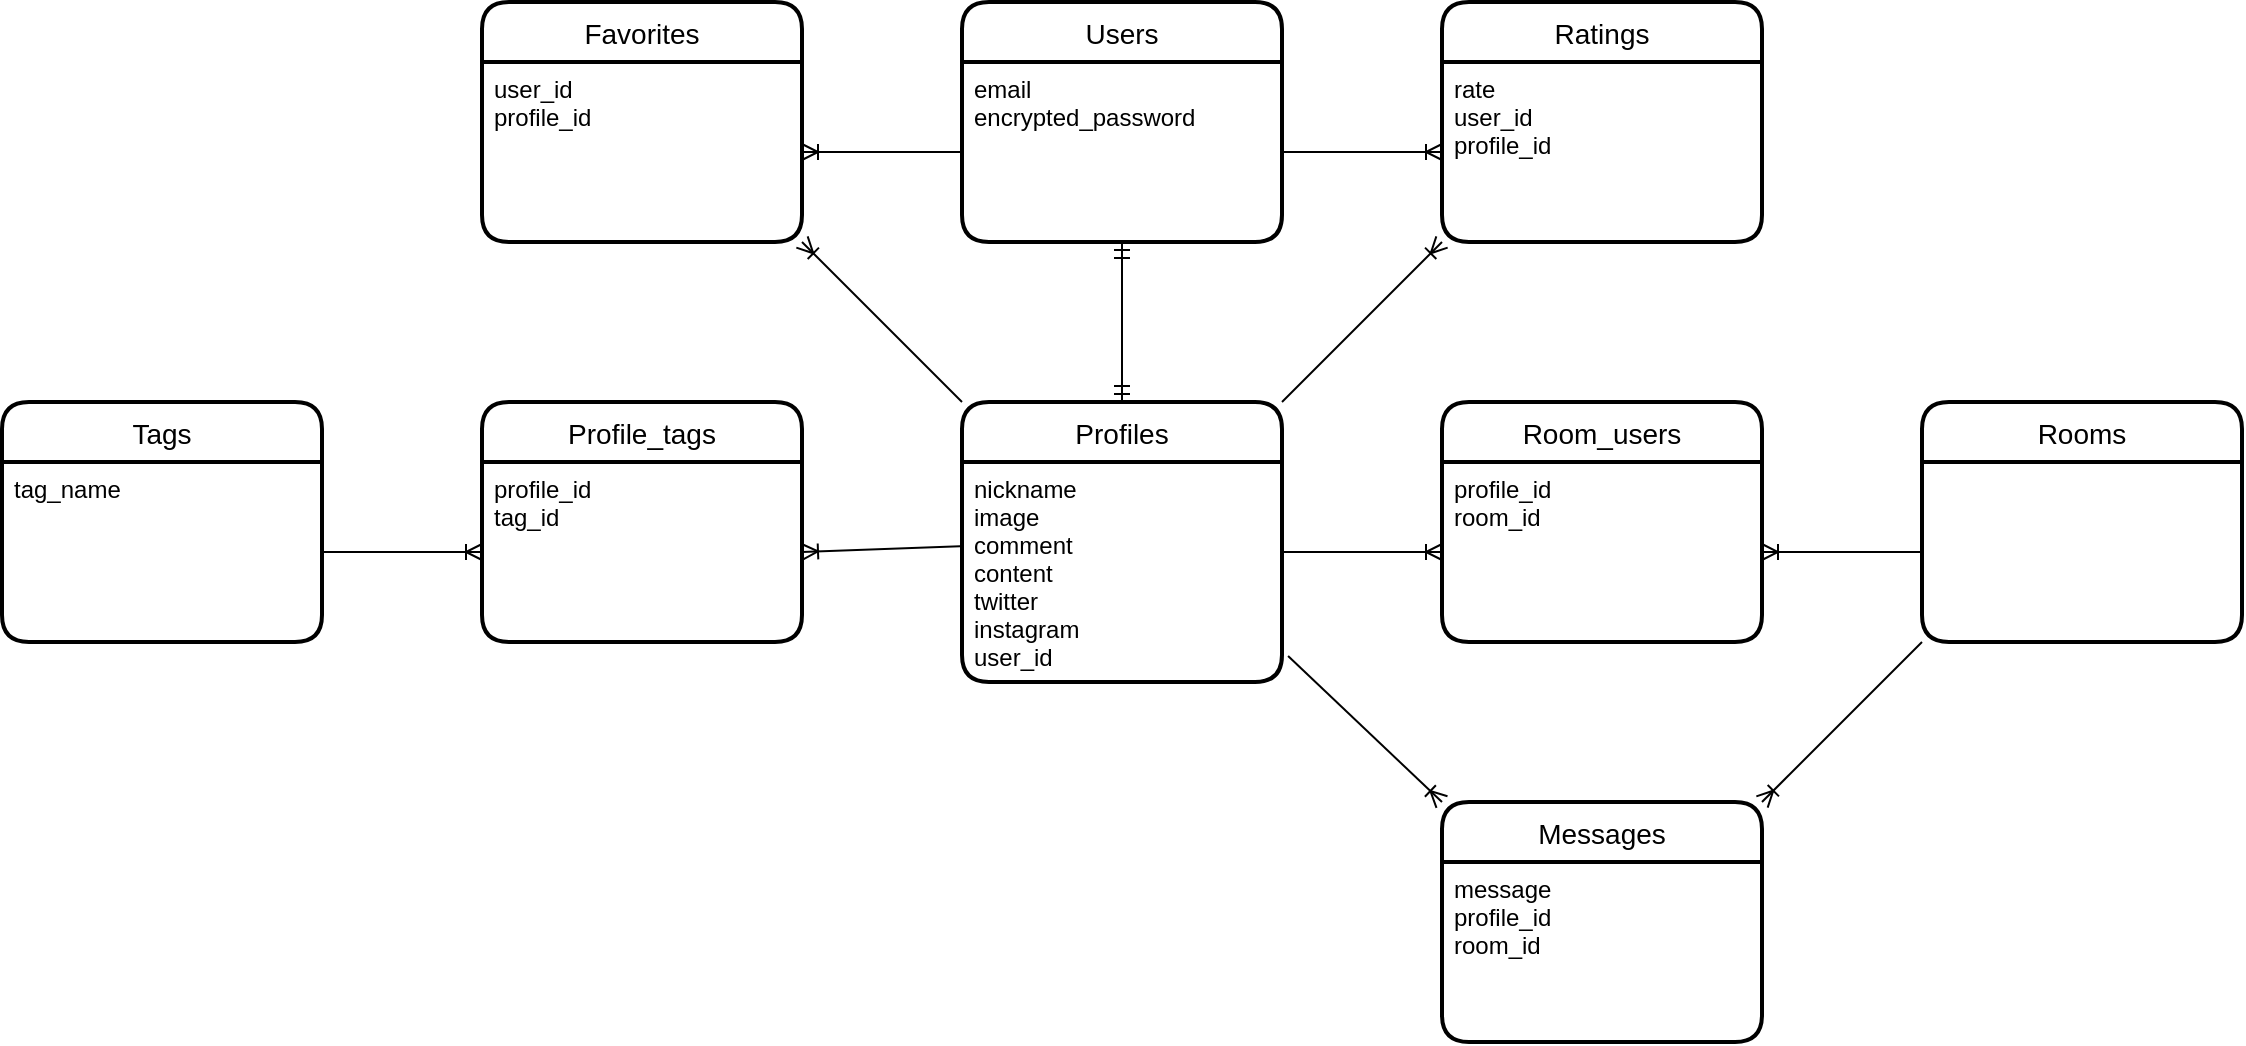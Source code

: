 <mxfile>
    <diagram id="bgjv4rO_vQirGPTdlRMo" name="ページ1">
        <mxGraphModel dx="1135" dy="680" grid="1" gridSize="10" guides="1" tooltips="1" connect="1" arrows="1" fold="1" page="1" pageScale="1" pageWidth="1169" pageHeight="827" math="0" shadow="0">
            <root>
                <mxCell id="0"/>
                <mxCell id="1" parent="0"/>
                <mxCell id="2" value="Users" style="swimlane;childLayout=stackLayout;horizontal=1;startSize=30;horizontalStack=0;rounded=1;fontSize=14;fontStyle=0;strokeWidth=2;resizeParent=0;resizeLast=1;shadow=0;dashed=0;align=center;" parent="1" vertex="1">
                    <mxGeometry x="520" y="200" width="160" height="120" as="geometry"/>
                </mxCell>
                <mxCell id="3" value="email&#10;encrypted_password" style="align=left;strokeColor=none;fillColor=none;spacingLeft=4;fontSize=12;verticalAlign=top;resizable=0;rotatable=0;part=1;" parent="2" vertex="1">
                    <mxGeometry y="30" width="160" height="90" as="geometry"/>
                </mxCell>
                <mxCell id="4" value="Profiles" style="swimlane;childLayout=stackLayout;horizontal=1;startSize=30;horizontalStack=0;rounded=1;fontSize=14;fontStyle=0;strokeWidth=2;resizeParent=0;resizeLast=1;shadow=0;dashed=0;align=center;" parent="1" vertex="1">
                    <mxGeometry x="520" y="400" width="160" height="140" as="geometry"/>
                </mxCell>
                <mxCell id="5" value="nickname&#10;image&#10;comment&#10;content&#10;twitter&#10;instagram&#10;user_id" style="align=left;strokeColor=none;fillColor=none;spacingLeft=4;fontSize=12;verticalAlign=top;resizable=0;rotatable=0;part=1;" parent="4" vertex="1">
                    <mxGeometry y="30" width="160" height="110" as="geometry"/>
                </mxCell>
                <mxCell id="10" value="Room_users" style="swimlane;childLayout=stackLayout;horizontal=1;startSize=30;horizontalStack=0;rounded=1;fontSize=14;fontStyle=0;strokeWidth=2;resizeParent=0;resizeLast=1;shadow=0;dashed=0;align=center;" parent="1" vertex="1">
                    <mxGeometry x="760" y="400" width="160" height="120" as="geometry"/>
                </mxCell>
                <mxCell id="11" value="profile_id&#10;room_id" style="align=left;strokeColor=none;fillColor=none;spacingLeft=4;fontSize=12;verticalAlign=top;resizable=0;rotatable=0;part=1;" parent="10" vertex="1">
                    <mxGeometry y="30" width="160" height="90" as="geometry"/>
                </mxCell>
                <mxCell id="12" value="Rooms" style="swimlane;childLayout=stackLayout;horizontal=1;startSize=30;horizontalStack=0;rounded=1;fontSize=14;fontStyle=0;strokeWidth=2;resizeParent=0;resizeLast=1;shadow=0;dashed=0;align=center;" parent="1" vertex="1">
                    <mxGeometry x="1000" y="400" width="160" height="120" as="geometry"/>
                </mxCell>
                <mxCell id="14" value="Messages" style="swimlane;childLayout=stackLayout;horizontal=1;startSize=30;horizontalStack=0;rounded=1;fontSize=14;fontStyle=0;strokeWidth=2;resizeParent=0;resizeLast=1;shadow=0;dashed=0;align=center;" parent="1" vertex="1">
                    <mxGeometry x="760" y="600" width="160" height="120" as="geometry"/>
                </mxCell>
                <mxCell id="15" value="message&#10;profile_id&#10;room_id" style="align=left;strokeColor=none;fillColor=none;spacingLeft=4;fontSize=12;verticalAlign=top;resizable=0;rotatable=0;part=1;" parent="14" vertex="1">
                    <mxGeometry y="30" width="160" height="90" as="geometry"/>
                </mxCell>
                <mxCell id="16" value="Tags" style="swimlane;childLayout=stackLayout;horizontal=1;startSize=30;horizontalStack=0;rounded=1;fontSize=14;fontStyle=0;strokeWidth=2;resizeParent=0;resizeLast=1;shadow=0;dashed=0;align=center;" parent="1" vertex="1">
                    <mxGeometry x="40" y="400" width="160" height="120" as="geometry"/>
                </mxCell>
                <mxCell id="17" value="tag_name" style="align=left;strokeColor=none;fillColor=none;spacingLeft=4;fontSize=12;verticalAlign=top;resizable=0;rotatable=0;part=1;" parent="16" vertex="1">
                    <mxGeometry y="30" width="160" height="90" as="geometry"/>
                </mxCell>
                <mxCell id="18" value="Profile_tags" style="swimlane;childLayout=stackLayout;horizontal=1;startSize=30;horizontalStack=0;rounded=1;fontSize=14;fontStyle=0;strokeWidth=2;resizeParent=0;resizeLast=1;shadow=0;dashed=0;align=center;" parent="1" vertex="1">
                    <mxGeometry x="280" y="400" width="160" height="120" as="geometry"/>
                </mxCell>
                <mxCell id="19" value="profile_id&#10;tag_id" style="align=left;strokeColor=none;fillColor=none;spacingLeft=4;fontSize=12;verticalAlign=top;resizable=0;rotatable=0;part=1;" parent="18" vertex="1">
                    <mxGeometry y="30" width="160" height="90" as="geometry"/>
                </mxCell>
                <mxCell id="22" value="Favorites" style="swimlane;childLayout=stackLayout;horizontal=1;startSize=30;horizontalStack=0;rounded=1;fontSize=14;fontStyle=0;strokeWidth=2;resizeParent=0;resizeLast=1;shadow=0;dashed=0;align=center;" parent="1" vertex="1">
                    <mxGeometry x="280" y="200" width="160" height="120" as="geometry"/>
                </mxCell>
                <mxCell id="23" value="user_id&#10;profile_id" style="align=left;strokeColor=none;fillColor=none;spacingLeft=4;fontSize=12;verticalAlign=top;resizable=0;rotatable=0;part=1;" parent="22" vertex="1">
                    <mxGeometry y="30" width="160" height="90" as="geometry"/>
                </mxCell>
                <mxCell id="26" value="" style="fontSize=12;html=1;endArrow=ERoneToMany;exitX=-0.006;exitY=0.383;exitDx=0;exitDy=0;entryX=1;entryY=0.5;entryDx=0;entryDy=0;exitPerimeter=0;" parent="1" source="5" target="19" edge="1">
                    <mxGeometry width="100" height="100" relative="1" as="geometry">
                        <mxPoint x="560" y="290" as="sourcePoint"/>
                        <mxPoint x="660" y="190" as="targetPoint"/>
                    </mxGeometry>
                </mxCell>
                <mxCell id="29" value="" style="edgeStyle=entityRelationEdgeStyle;fontSize=12;html=1;endArrow=ERoneToMany;exitX=1;exitY=0.5;exitDx=0;exitDy=0;entryX=0;entryY=0.5;entryDx=0;entryDy=0;" parent="1" source="17" target="19" edge="1">
                    <mxGeometry width="100" height="100" relative="1" as="geometry">
                        <mxPoint x="400" y="290" as="sourcePoint"/>
                        <mxPoint x="500" y="190" as="targetPoint"/>
                    </mxGeometry>
                </mxCell>
                <mxCell id="30" value="" style="fontSize=12;html=1;endArrow=ERmandOne;startArrow=ERmandOne;exitX=0.5;exitY=0;exitDx=0;exitDy=0;entryX=0.5;entryY=1;entryDx=0;entryDy=0;" parent="1" source="4" target="3" edge="1">
                    <mxGeometry width="100" height="100" relative="1" as="geometry">
                        <mxPoint x="580" y="290" as="sourcePoint"/>
                        <mxPoint x="680" y="190" as="targetPoint"/>
                    </mxGeometry>
                </mxCell>
                <mxCell id="33" value="" style="fontSize=12;html=1;endArrow=ERoneToMany;entryX=1;entryY=0.5;entryDx=0;entryDy=0;" parent="1" target="11" edge="1">
                    <mxGeometry width="100" height="100" relative="1" as="geometry">
                        <mxPoint x="1000" y="475" as="sourcePoint"/>
                        <mxPoint x="820" y="190" as="targetPoint"/>
                    </mxGeometry>
                </mxCell>
                <mxCell id="34" value="" style="edgeStyle=entityRelationEdgeStyle;fontSize=12;html=1;endArrow=ERoneToMany;entryX=0;entryY=0.5;entryDx=0;entryDy=0;" parent="1" target="11" edge="1">
                    <mxGeometry width="100" height="100" relative="1" as="geometry">
                        <mxPoint x="680" y="475" as="sourcePoint"/>
                        <mxPoint x="820" y="190" as="targetPoint"/>
                    </mxGeometry>
                </mxCell>
                <mxCell id="35" value="" style="fontSize=12;html=1;endArrow=ERoneToMany;entryX=0;entryY=0;entryDx=0;entryDy=0;exitX=1.019;exitY=0.882;exitDx=0;exitDy=0;exitPerimeter=0;" parent="1" source="5" target="14" edge="1">
                    <mxGeometry width="100" height="100" relative="1" as="geometry">
                        <mxPoint x="680" y="320" as="sourcePoint"/>
                        <mxPoint x="750" y="190" as="targetPoint"/>
                    </mxGeometry>
                </mxCell>
                <mxCell id="36" value="" style="fontSize=12;html=1;endArrow=ERoneToMany;exitX=0;exitY=1;exitDx=0;exitDy=0;entryX=1;entryY=0;entryDx=0;entryDy=0;" parent="1" source="12" target="14" edge="1">
                    <mxGeometry width="100" height="100" relative="1" as="geometry">
                        <mxPoint x="650" y="290" as="sourcePoint"/>
                        <mxPoint x="750" y="190" as="targetPoint"/>
                    </mxGeometry>
                </mxCell>
                <mxCell id="41" value="" style="edgeStyle=entityRelationEdgeStyle;fontSize=12;html=1;endArrow=ERoneToMany;exitX=0;exitY=0.5;exitDx=0;exitDy=0;entryX=1;entryY=0.5;entryDx=0;entryDy=0;" parent="1" source="3" target="23" edge="1">
                    <mxGeometry width="100" height="100" relative="1" as="geometry">
                        <mxPoint x="530" y="350" as="sourcePoint"/>
                        <mxPoint x="630" y="250" as="targetPoint"/>
                    </mxGeometry>
                </mxCell>
                <mxCell id="42" value="" style="fontSize=12;html=1;endArrow=ERoneToMany;exitX=0;exitY=0;exitDx=0;exitDy=0;entryX=1;entryY=1;entryDx=0;entryDy=0;" parent="1" source="4" target="23" edge="1">
                    <mxGeometry width="100" height="100" relative="1" as="geometry">
                        <mxPoint x="620" y="470" as="sourcePoint"/>
                        <mxPoint x="720" y="370" as="targetPoint"/>
                    </mxGeometry>
                </mxCell>
                <mxCell id="43" value="Ratings" style="swimlane;childLayout=stackLayout;horizontal=1;startSize=30;horizontalStack=0;rounded=1;fontSize=14;fontStyle=0;strokeWidth=2;resizeParent=0;resizeLast=1;shadow=0;dashed=0;align=center;" parent="1" vertex="1">
                    <mxGeometry x="760" y="200" width="160" height="120" as="geometry"/>
                </mxCell>
                <mxCell id="44" value="rate&#10;user_id&#10;profile_id" style="align=left;strokeColor=none;fillColor=none;spacingLeft=4;fontSize=12;verticalAlign=top;resizable=0;rotatable=0;part=1;" parent="43" vertex="1">
                    <mxGeometry y="30" width="160" height="90" as="geometry"/>
                </mxCell>
                <mxCell id="46" value="" style="edgeStyle=entityRelationEdgeStyle;fontSize=12;html=1;endArrow=ERoneToMany;exitX=1;exitY=0.5;exitDx=0;exitDy=0;entryX=0;entryY=0.5;entryDx=0;entryDy=0;" parent="1" source="3" target="44" edge="1">
                    <mxGeometry width="100" height="100" relative="1" as="geometry">
                        <mxPoint x="590" y="560" as="sourcePoint"/>
                        <mxPoint x="690" y="460" as="targetPoint"/>
                    </mxGeometry>
                </mxCell>
                <mxCell id="47" value="" style="fontSize=12;html=1;endArrow=ERoneToMany;exitX=1;exitY=0;exitDx=0;exitDy=0;entryX=0;entryY=1;entryDx=0;entryDy=0;" parent="1" source="4" target="44" edge="1">
                    <mxGeometry width="100" height="100" relative="1" as="geometry">
                        <mxPoint x="590" y="560" as="sourcePoint"/>
                        <mxPoint x="690" y="460" as="targetPoint"/>
                    </mxGeometry>
                </mxCell>
            </root>
        </mxGraphModel>
    </diagram>
    <diagram id="GsAo3sYDWNk52j11oNgl" name="ページ2">
        <mxGraphModel dx="693" dy="680" grid="1" gridSize="10" guides="1" tooltips="1" connect="1" arrows="1" fold="1" page="1" pageScale="1" pageWidth="1169" pageHeight="827" math="0" shadow="0">
            <root>
                <mxCell id="WUNfyOZhAKvo-m5jPLjk-0"/>
                <mxCell id="WUNfyOZhAKvo-m5jPLjk-1" parent="WUNfyOZhAKvo-m5jPLjk-0"/>
                <mxCell id="WUNfyOZhAKvo-m5jPLjk-2" value="一覧ページ" style="rounded=1;whiteSpace=wrap;html=1;" vertex="1" parent="WUNfyOZhAKvo-m5jPLjk-1">
                    <mxGeometry x="40" y="40" width="120" height="60" as="geometry"/>
                </mxCell>
                <mxCell id="WUNfyOZhAKvo-m5jPLjk-3" value="ユーザーログインページ" style="whiteSpace=wrap;html=1;rounded=1;" vertex="1" parent="WUNfyOZhAKvo-m5jPLjk-1">
                    <mxGeometry x="240" y="40" width="140" height="60" as="geometry"/>
                </mxCell>
                <mxCell id="WUNfyOZhAKvo-m5jPLjk-5" value="ユーザー新規登録ページ" style="whiteSpace=wrap;html=1;rounded=1;" vertex="1" parent="WUNfyOZhAKvo-m5jPLjk-1">
                    <mxGeometry x="240" y="160" width="140" height="60" as="geometry"/>
                </mxCell>
                <mxCell id="WUNfyOZhAKvo-m5jPLjk-8" value="プロフィール詳細ページ" style="rounded=1;whiteSpace=wrap;html=1;" vertex="1" parent="WUNfyOZhAKvo-m5jPLjk-1">
                    <mxGeometry x="240" y="280" width="140" height="60" as="geometry"/>
                </mxCell>
                <mxCell id="WUNfyOZhAKvo-m5jPLjk-9" value="プロフィール登録ページ" style="rounded=1;whiteSpace=wrap;html=1;" vertex="1" parent="WUNfyOZhAKvo-m5jPLjk-1">
                    <mxGeometry x="240" y="410" width="140" height="60" as="geometry"/>
                </mxCell>
                <mxCell id="WUNfyOZhAKvo-m5jPLjk-10" value="チャットルーム" style="rounded=1;whiteSpace=wrap;html=1;" vertex="1" parent="WUNfyOZhAKvo-m5jPLjk-1">
                    <mxGeometry x="440" y="160" width="120" height="60" as="geometry"/>
                </mxCell>
                <mxCell id="WUNfyOZhAKvo-m5jPLjk-11" value="メッセージ一覧ページ" style="rounded=1;whiteSpace=wrap;html=1;" vertex="1" parent="WUNfyOZhAKvo-m5jPLjk-1">
                    <mxGeometry x="440" y="240" width="130" height="60" as="geometry"/>
                </mxCell>
                <mxCell id="WUNfyOZhAKvo-m5jPLjk-12" value="プロフィール編集ページ" style="rounded=1;whiteSpace=wrap;html=1;" vertex="1" parent="WUNfyOZhAKvo-m5jPLjk-1">
                    <mxGeometry x="440" y="320" width="140" height="60" as="geometry"/>
                </mxCell>
                <mxCell id="WUNfyOZhAKvo-m5jPLjk-13" value="タグ検索結果ページ" style="rounded=1;whiteSpace=wrap;html=1;" vertex="1" parent="WUNfyOZhAKvo-m5jPLjk-1">
                    <mxGeometry x="440" y="400" width="120" height="60" as="geometry"/>
                </mxCell>
                <mxCell id="WUNfyOZhAKvo-m5jPLjk-14" value="チャットルーム" style="rounded=1;whiteSpace=wrap;html=1;" vertex="1" parent="WUNfyOZhAKvo-m5jPLjk-1">
                    <mxGeometry x="620" y="240" width="120" height="60" as="geometry"/>
                </mxCell>
                <mxCell id="WUNfyOZhAKvo-m5jPLjk-16" value="" style="endArrow=none;html=1;exitX=1;exitY=0.5;exitDx=0;exitDy=0;entryX=0;entryY=0.5;entryDx=0;entryDy=0;" edge="1" parent="WUNfyOZhAKvo-m5jPLjk-1" source="WUNfyOZhAKvo-m5jPLjk-2" target="WUNfyOZhAKvo-m5jPLjk-3">
                    <mxGeometry width="50" height="50" relative="1" as="geometry">
                        <mxPoint x="330" y="320" as="sourcePoint"/>
                        <mxPoint x="380" y="270" as="targetPoint"/>
                    </mxGeometry>
                </mxCell>
                <mxCell id="WUNfyOZhAKvo-m5jPLjk-17" value="" style="endArrow=none;html=1;" edge="1" parent="WUNfyOZhAKvo-m5jPLjk-1">
                    <mxGeometry width="50" height="50" relative="1" as="geometry">
                        <mxPoint x="200" y="440" as="sourcePoint"/>
                        <mxPoint x="200" y="70" as="targetPoint"/>
                    </mxGeometry>
                </mxCell>
                <mxCell id="WUNfyOZhAKvo-m5jPLjk-18" value="" style="endArrow=none;html=1;entryX=0;entryY=0.5;entryDx=0;entryDy=0;" edge="1" parent="WUNfyOZhAKvo-m5jPLjk-1" target="WUNfyOZhAKvo-m5jPLjk-5">
                    <mxGeometry width="50" height="50" relative="1" as="geometry">
                        <mxPoint x="200" y="190" as="sourcePoint"/>
                        <mxPoint x="380" y="270" as="targetPoint"/>
                    </mxGeometry>
                </mxCell>
                <mxCell id="WUNfyOZhAKvo-m5jPLjk-19" value="" style="endArrow=none;html=1;entryX=0;entryY=0.5;entryDx=0;entryDy=0;" edge="1" parent="WUNfyOZhAKvo-m5jPLjk-1" target="WUNfyOZhAKvo-m5jPLjk-8">
                    <mxGeometry width="50" height="50" relative="1" as="geometry">
                        <mxPoint x="200" y="310" as="sourcePoint"/>
                        <mxPoint x="380" y="270" as="targetPoint"/>
                    </mxGeometry>
                </mxCell>
                <mxCell id="WUNfyOZhAKvo-m5jPLjk-20" value="" style="endArrow=none;html=1;" edge="1" parent="WUNfyOZhAKvo-m5jPLjk-1">
                    <mxGeometry width="50" height="50" relative="1" as="geometry">
                        <mxPoint x="200" y="440" as="sourcePoint"/>
                        <mxPoint x="240" y="440" as="targetPoint"/>
                    </mxGeometry>
                </mxCell>
                <mxCell id="WUNfyOZhAKvo-m5jPLjk-21" value="" style="endArrow=none;html=1;entryX=0;entryY=0.5;entryDx=0;entryDy=0;" edge="1" parent="WUNfyOZhAKvo-m5jPLjk-1" target="WUNfyOZhAKvo-m5jPLjk-10">
                    <mxGeometry width="50" height="50" relative="1" as="geometry">
                        <mxPoint x="410" y="190" as="sourcePoint"/>
                        <mxPoint x="490" y="330" as="targetPoint"/>
                    </mxGeometry>
                </mxCell>
                <mxCell id="WUNfyOZhAKvo-m5jPLjk-22" value="" style="endArrow=none;html=1;entryX=0;entryY=0.5;entryDx=0;entryDy=0;" edge="1" parent="WUNfyOZhAKvo-m5jPLjk-1" target="WUNfyOZhAKvo-m5jPLjk-11">
                    <mxGeometry width="50" height="50" relative="1" as="geometry">
                        <mxPoint x="410" y="270" as="sourcePoint"/>
                        <mxPoint x="490" y="330" as="targetPoint"/>
                    </mxGeometry>
                </mxCell>
                <mxCell id="WUNfyOZhAKvo-m5jPLjk-23" value="" style="endArrow=none;html=1;entryX=0;entryY=0.5;entryDx=0;entryDy=0;" edge="1" parent="WUNfyOZhAKvo-m5jPLjk-1" target="WUNfyOZhAKvo-m5jPLjk-12">
                    <mxGeometry width="50" height="50" relative="1" as="geometry">
                        <mxPoint x="410" y="350" as="sourcePoint"/>
                        <mxPoint x="490" y="330" as="targetPoint"/>
                    </mxGeometry>
                </mxCell>
                <mxCell id="WUNfyOZhAKvo-m5jPLjk-24" value="" style="endArrow=none;html=1;entryX=0;entryY=0.5;entryDx=0;entryDy=0;" edge="1" parent="WUNfyOZhAKvo-m5jPLjk-1" target="WUNfyOZhAKvo-m5jPLjk-13">
                    <mxGeometry width="50" height="50" relative="1" as="geometry">
                        <mxPoint x="410" y="430" as="sourcePoint"/>
                        <mxPoint x="490" y="330" as="targetPoint"/>
                    </mxGeometry>
                </mxCell>
                <mxCell id="WUNfyOZhAKvo-m5jPLjk-25" value="" style="endArrow=none;html=1;exitX=1;exitY=0.5;exitDx=0;exitDy=0;entryX=0;entryY=0.5;entryDx=0;entryDy=0;" edge="1" parent="WUNfyOZhAKvo-m5jPLjk-1" source="WUNfyOZhAKvo-m5jPLjk-11" target="WUNfyOZhAKvo-m5jPLjk-14">
                    <mxGeometry width="50" height="50" relative="1" as="geometry">
                        <mxPoint x="440" y="380" as="sourcePoint"/>
                        <mxPoint x="490" y="330" as="targetPoint"/>
                    </mxGeometry>
                </mxCell>
                <mxCell id="WUNfyOZhAKvo-m5jPLjk-26" value="" style="endArrow=none;html=1;" edge="1" parent="WUNfyOZhAKvo-m5jPLjk-1">
                    <mxGeometry width="50" height="50" relative="1" as="geometry">
                        <mxPoint x="410" y="430" as="sourcePoint"/>
                        <mxPoint x="410" y="190" as="targetPoint"/>
                    </mxGeometry>
                </mxCell>
                <mxCell id="WUNfyOZhAKvo-m5jPLjk-27" value="" style="endArrow=none;html=1;exitX=1;exitY=0.5;exitDx=0;exitDy=0;" edge="1" parent="WUNfyOZhAKvo-m5jPLjk-1" source="WUNfyOZhAKvo-m5jPLjk-8">
                    <mxGeometry width="50" height="50" relative="1" as="geometry">
                        <mxPoint x="350" y="380" as="sourcePoint"/>
                        <mxPoint x="410" y="310" as="targetPoint"/>
                    </mxGeometry>
                </mxCell>
            </root>
        </mxGraphModel>
    </diagram>
</mxfile>